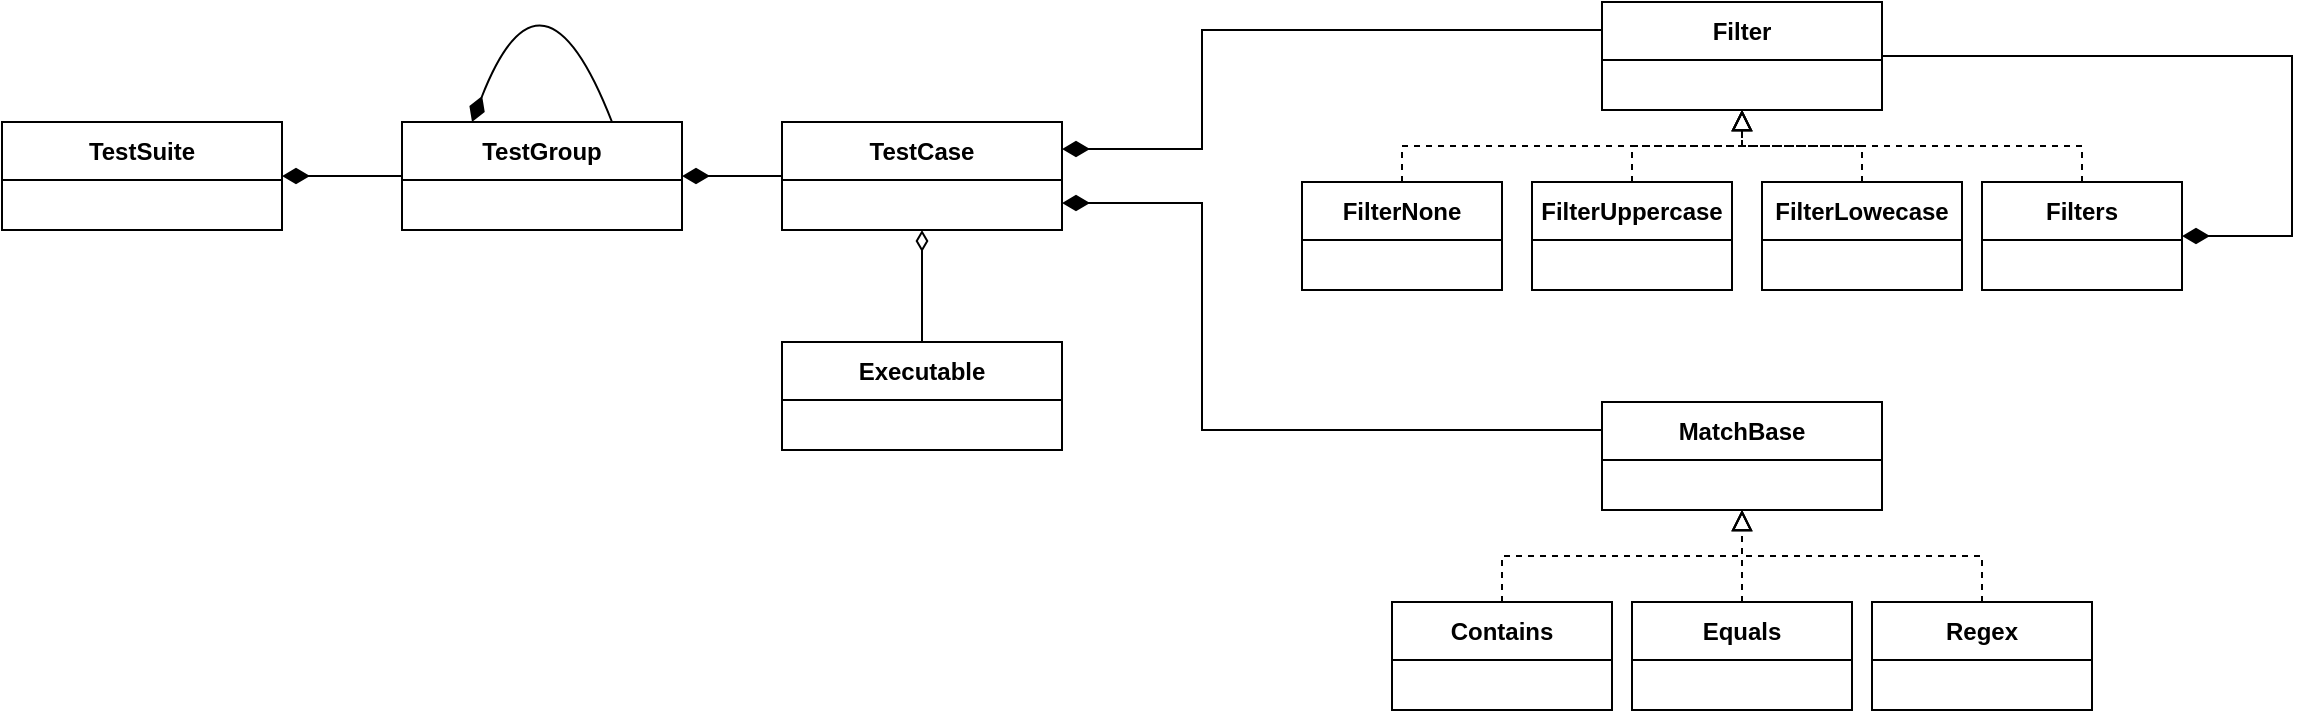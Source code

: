 <mxfile version="24.7.8">
  <diagram name="Page-1" id="SDDYr4cXONR76Y-pCY9Q">
    <mxGraphModel dx="968" dy="356" grid="1" gridSize="10" guides="1" tooltips="1" connect="1" arrows="1" fold="1" page="1" pageScale="1" pageWidth="669" pageHeight="283" math="0" shadow="0">
      <root>
        <mxCell id="0" />
        <mxCell id="1" parent="0" />
        <mxCell id="o55lcUvilVhJMJt1lzNe-1" value="TestCase" style="swimlane;fontStyle=1;align=center;verticalAlign=middle;childLayout=stackLayout;horizontal=1;startSize=29;horizontalStack=0;resizeParent=1;resizeParentMax=0;resizeLast=0;collapsible=0;marginBottom=0;html=1;whiteSpace=wrap;" vertex="1" parent="1">
          <mxGeometry x="590" y="380" width="140" height="54" as="geometry" />
        </mxCell>
        <mxCell id="o55lcUvilVhJMJt1lzNe-4" value="TestGroup" style="swimlane;fontStyle=1;align=center;verticalAlign=middle;childLayout=stackLayout;horizontal=1;startSize=29;horizontalStack=0;resizeParent=1;resizeParentMax=0;resizeLast=0;collapsible=0;marginBottom=0;html=1;whiteSpace=wrap;" vertex="1" parent="1">
          <mxGeometry x="400" y="380" width="140" height="54" as="geometry" />
        </mxCell>
        <mxCell id="o55lcUvilVhJMJt1lzNe-5" value="TestSuite" style="swimlane;fontStyle=1;align=center;verticalAlign=middle;childLayout=stackLayout;horizontal=1;startSize=29;horizontalStack=0;resizeParent=1;resizeParentMax=0;resizeLast=0;collapsible=0;marginBottom=0;html=1;whiteSpace=wrap;" vertex="1" parent="1">
          <mxGeometry x="200" y="380" width="140" height="54" as="geometry" />
        </mxCell>
        <mxCell id="o55lcUvilVhJMJt1lzNe-6" value="" style="endArrow=none;startArrow=diamondThin;endFill=0;startFill=1;html=1;verticalAlign=bottom;labelBackgroundColor=none;strokeWidth=1;startSize=11.024;endSize=11.024;rounded=0;" edge="1" parent="1" source="o55lcUvilVhJMJt1lzNe-5" target="o55lcUvilVhJMJt1lzNe-4">
          <mxGeometry width="160" relative="1" as="geometry">
            <mxPoint x="250" y="470" as="sourcePoint" />
            <mxPoint x="430" y="410" as="targetPoint" />
          </mxGeometry>
        </mxCell>
        <mxCell id="o55lcUvilVhJMJt1lzNe-8" value="" style="endArrow=none;startArrow=diamondThin;endFill=0;startFill=1;html=1;verticalAlign=bottom;labelBackgroundColor=none;strokeWidth=1;startSize=11.024;endSize=11.024;rounded=0;" edge="1" parent="1" source="o55lcUvilVhJMJt1lzNe-4" target="o55lcUvilVhJMJt1lzNe-1">
          <mxGeometry width="160" relative="1" as="geometry">
            <mxPoint x="170" y="419" as="sourcePoint" />
            <mxPoint x="320" y="510" as="targetPoint" />
          </mxGeometry>
        </mxCell>
        <mxCell id="o55lcUvilVhJMJt1lzNe-9" value="" style="endArrow=none;startArrow=diamondThin;endFill=0;startFill=1;html=1;verticalAlign=bottom;labelBackgroundColor=none;strokeWidth=1;startSize=11.024;endSize=11.024;rounded=1;exitX=0.25;exitY=0;exitDx=0;exitDy=0;entryX=0.75;entryY=0;entryDx=0;entryDy=0;edgeStyle=orthogonalEdgeStyle;curved=1;" edge="1" parent="1" source="o55lcUvilVhJMJt1lzNe-4" target="o55lcUvilVhJMJt1lzNe-4">
          <mxGeometry width="160" relative="1" as="geometry">
            <mxPoint x="180" y="429" as="sourcePoint" />
            <mxPoint x="210" y="423" as="targetPoint" />
            <Array as="points">
              <mxPoint x="470" y="290" />
            </Array>
          </mxGeometry>
        </mxCell>
        <mxCell id="o55lcUvilVhJMJt1lzNe-10" value="Executable" style="swimlane;fontStyle=1;align=center;verticalAlign=middle;childLayout=stackLayout;horizontal=1;startSize=29;horizontalStack=0;resizeParent=1;resizeParentMax=0;resizeLast=0;collapsible=0;marginBottom=0;html=1;whiteSpace=wrap;" vertex="1" parent="1">
          <mxGeometry x="590" y="490" width="140" height="54" as="geometry" />
        </mxCell>
        <mxCell id="o55lcUvilVhJMJt1lzNe-11" value="" style="endArrow=none;startArrow=diamondThin;endFill=0;startFill=0;html=1;verticalAlign=bottom;labelBackgroundColor=none;strokeWidth=1;startSize=8;endSize=8;rounded=0;" edge="1" parent="1" source="o55lcUvilVhJMJt1lzNe-1" target="o55lcUvilVhJMJt1lzNe-10">
          <mxGeometry width="160" relative="1" as="geometry">
            <mxPoint x="430" y="470" as="sourcePoint" />
            <mxPoint x="590" y="470" as="targetPoint" />
          </mxGeometry>
        </mxCell>
        <mxCell id="o55lcUvilVhJMJt1lzNe-12" value="Filter" style="swimlane;fontStyle=1;align=center;verticalAlign=middle;childLayout=stackLayout;horizontal=1;startSize=29;horizontalStack=0;resizeParent=1;resizeParentMax=0;resizeLast=0;collapsible=0;marginBottom=0;html=1;whiteSpace=wrap;" vertex="1" parent="1">
          <mxGeometry x="1000" y="320" width="140" height="54" as="geometry" />
        </mxCell>
        <mxCell id="o55lcUvilVhJMJt1lzNe-13" value="FilterNone" style="swimlane;fontStyle=1;align=center;verticalAlign=middle;childLayout=stackLayout;horizontal=1;startSize=29;horizontalStack=0;resizeParent=1;resizeParentMax=0;resizeLast=0;collapsible=0;marginBottom=0;html=1;whiteSpace=wrap;" vertex="1" parent="1">
          <mxGeometry x="850" y="410" width="100" height="54" as="geometry" />
        </mxCell>
        <mxCell id="o55lcUvilVhJMJt1lzNe-14" value="FilterUppercase" style="swimlane;fontStyle=1;align=center;verticalAlign=middle;childLayout=stackLayout;horizontal=1;startSize=29;horizontalStack=0;resizeParent=1;resizeParentMax=0;resizeLast=0;collapsible=0;marginBottom=0;html=1;whiteSpace=wrap;" vertex="1" parent="1">
          <mxGeometry x="965" y="410" width="100" height="54" as="geometry" />
        </mxCell>
        <mxCell id="o55lcUvilVhJMJt1lzNe-15" value="FilterLowecase" style="swimlane;fontStyle=1;align=center;verticalAlign=middle;childLayout=stackLayout;horizontal=1;startSize=29;horizontalStack=0;resizeParent=1;resizeParentMax=0;resizeLast=0;collapsible=0;marginBottom=0;html=1;whiteSpace=wrap;" vertex="1" parent="1">
          <mxGeometry x="1080" y="410" width="100" height="54" as="geometry" />
        </mxCell>
        <mxCell id="o55lcUvilVhJMJt1lzNe-16" value="MatchBase" style="swimlane;fontStyle=1;align=center;verticalAlign=middle;childLayout=stackLayout;horizontal=1;startSize=29;horizontalStack=0;resizeParent=1;resizeParentMax=0;resizeLast=0;collapsible=0;marginBottom=0;html=1;whiteSpace=wrap;" vertex="1" parent="1">
          <mxGeometry x="1000" y="520" width="140" height="54" as="geometry" />
        </mxCell>
        <mxCell id="o55lcUvilVhJMJt1lzNe-17" value="Contains" style="swimlane;fontStyle=1;align=center;verticalAlign=middle;childLayout=stackLayout;horizontal=1;startSize=29;horizontalStack=0;resizeParent=1;resizeParentMax=0;resizeLast=0;collapsible=0;marginBottom=0;html=1;whiteSpace=wrap;" vertex="1" parent="1">
          <mxGeometry x="895" y="620" width="110" height="54" as="geometry" />
        </mxCell>
        <mxCell id="o55lcUvilVhJMJt1lzNe-18" value="Equals" style="swimlane;fontStyle=1;align=center;verticalAlign=middle;childLayout=stackLayout;horizontal=1;startSize=29;horizontalStack=0;resizeParent=1;resizeParentMax=0;resizeLast=0;collapsible=0;marginBottom=0;html=1;whiteSpace=wrap;" vertex="1" parent="1">
          <mxGeometry x="1015" y="620" width="110" height="54" as="geometry" />
        </mxCell>
        <mxCell id="o55lcUvilVhJMJt1lzNe-19" value="Regex" style="swimlane;fontStyle=1;align=center;verticalAlign=middle;childLayout=stackLayout;horizontal=1;startSize=29;horizontalStack=0;resizeParent=1;resizeParentMax=0;resizeLast=0;collapsible=0;marginBottom=0;html=1;whiteSpace=wrap;" vertex="1" parent="1">
          <mxGeometry x="1135" y="620" width="110" height="54" as="geometry" />
        </mxCell>
        <mxCell id="o55lcUvilVhJMJt1lzNe-20" value="" style="endArrow=block;startArrow=none;endFill=0;startFill=0;endSize=8;html=1;verticalAlign=bottom;dashed=1;labelBackgroundColor=none;rounded=0;entryX=0.5;entryY=1;entryDx=0;entryDy=0;exitX=0.5;exitY=0;exitDx=0;exitDy=0;" edge="1" parent="1" source="o55lcUvilVhJMJt1lzNe-18" target="o55lcUvilVhJMJt1lzNe-16">
          <mxGeometry width="160" relative="1" as="geometry">
            <mxPoint x="980" y="536" as="sourcePoint" />
            <mxPoint x="1140" y="536" as="targetPoint" />
          </mxGeometry>
        </mxCell>
        <mxCell id="o55lcUvilVhJMJt1lzNe-21" value="" style="endArrow=block;startArrow=none;endFill=0;startFill=0;endSize=8;html=1;verticalAlign=bottom;dashed=1;labelBackgroundColor=none;rounded=0;exitX=0.5;exitY=0;exitDx=0;exitDy=0;edgeStyle=orthogonalEdgeStyle;entryX=0.5;entryY=1;entryDx=0;entryDy=0;" edge="1" parent="1" source="o55lcUvilVhJMJt1lzNe-19" target="o55lcUvilVhJMJt1lzNe-16">
          <mxGeometry width="160" relative="1" as="geometry">
            <mxPoint x="1080" y="616" as="sourcePoint" />
            <mxPoint x="1110" y="586" as="targetPoint" />
          </mxGeometry>
        </mxCell>
        <mxCell id="o55lcUvilVhJMJt1lzNe-22" value="" style="endArrow=block;startArrow=none;endFill=0;startFill=0;endSize=8;html=1;verticalAlign=bottom;dashed=1;labelBackgroundColor=none;rounded=0;exitX=0.5;exitY=0;exitDx=0;exitDy=0;edgeStyle=orthogonalEdgeStyle;entryX=0.5;entryY=1;entryDx=0;entryDy=0;" edge="1" parent="1" source="o55lcUvilVhJMJt1lzNe-17" target="o55lcUvilVhJMJt1lzNe-16">
          <mxGeometry width="160" relative="1" as="geometry">
            <mxPoint x="1200" y="616" as="sourcePoint" />
            <mxPoint x="1080" y="584" as="targetPoint" />
          </mxGeometry>
        </mxCell>
        <mxCell id="o55lcUvilVhJMJt1lzNe-24" value="" style="endArrow=none;startArrow=diamondThin;endFill=0;startFill=1;html=1;verticalAlign=bottom;labelBackgroundColor=none;strokeWidth=1;startSize=11.024;endSize=11.024;rounded=0;exitX=1;exitY=0.75;exitDx=0;exitDy=0;entryX=0;entryY=0.25;entryDx=0;entryDy=0;edgeStyle=orthogonalEdgeStyle;" edge="1" parent="1" source="o55lcUvilVhJMJt1lzNe-1" target="o55lcUvilVhJMJt1lzNe-16">
          <mxGeometry width="160" relative="1" as="geometry">
            <mxPoint x="550" y="417" as="sourcePoint" />
            <mxPoint x="600" y="417" as="targetPoint" />
            <Array as="points">
              <mxPoint x="800" y="420" />
              <mxPoint x="800" y="534" />
              <mxPoint x="1000" y="534" />
            </Array>
          </mxGeometry>
        </mxCell>
        <mxCell id="o55lcUvilVhJMJt1lzNe-25" value="Filters" style="swimlane;fontStyle=1;align=center;verticalAlign=middle;childLayout=stackLayout;horizontal=1;startSize=29;horizontalStack=0;resizeParent=1;resizeParentMax=0;resizeLast=0;collapsible=0;marginBottom=0;html=1;whiteSpace=wrap;" vertex="1" parent="1">
          <mxGeometry x="1190" y="410" width="100" height="54" as="geometry" />
        </mxCell>
        <mxCell id="o55lcUvilVhJMJt1lzNe-26" value="" style="endArrow=none;startArrow=diamondThin;endFill=0;startFill=1;html=1;verticalAlign=bottom;labelBackgroundColor=none;strokeWidth=1;startSize=11.024;endSize=11.024;rounded=0;exitX=1;exitY=0.5;exitDx=0;exitDy=0;entryX=1;entryY=0.5;entryDx=0;entryDy=0;edgeStyle=orthogonalEdgeStyle;" edge="1" parent="1" source="o55lcUvilVhJMJt1lzNe-25" target="o55lcUvilVhJMJt1lzNe-12">
          <mxGeometry width="160" relative="1" as="geometry">
            <mxPoint x="1045" y="247" as="sourcePoint" />
            <mxPoint x="1145" y="247" as="targetPoint" />
            <Array as="points">
              <mxPoint x="1345" y="437" />
              <mxPoint x="1345" y="347" />
            </Array>
          </mxGeometry>
        </mxCell>
        <mxCell id="o55lcUvilVhJMJt1lzNe-27" value="" style="endArrow=block;startArrow=none;endFill=0;startFill=0;endSize=8;html=1;verticalAlign=bottom;dashed=1;labelBackgroundColor=none;rounded=0;edgeStyle=orthogonalEdgeStyle;entryX=0.5;entryY=1;entryDx=0;entryDy=0;" edge="1" parent="1" source="o55lcUvilVhJMJt1lzNe-15" target="o55lcUvilVhJMJt1lzNe-12">
          <mxGeometry width="160" relative="1" as="geometry">
            <mxPoint x="1135" y="560" as="sourcePoint" />
            <mxPoint x="1255" y="514" as="targetPoint" />
          </mxGeometry>
        </mxCell>
        <mxCell id="o55lcUvilVhJMJt1lzNe-28" value="" style="endArrow=block;startArrow=none;endFill=0;startFill=0;endSize=8;html=1;verticalAlign=bottom;dashed=1;labelBackgroundColor=none;rounded=0;exitX=0.5;exitY=0;exitDx=0;exitDy=0;edgeStyle=orthogonalEdgeStyle;entryX=0.5;entryY=1;entryDx=0;entryDy=0;" edge="1" parent="1" source="o55lcUvilVhJMJt1lzNe-25" target="o55lcUvilVhJMJt1lzNe-12">
          <mxGeometry width="160" relative="1" as="geometry">
            <mxPoint x="995" y="526" as="sourcePoint" />
            <mxPoint x="1115" y="480" as="targetPoint" />
          </mxGeometry>
        </mxCell>
        <mxCell id="o55lcUvilVhJMJt1lzNe-29" value="" style="endArrow=block;startArrow=none;endFill=0;startFill=0;endSize=8;html=1;verticalAlign=bottom;dashed=1;labelBackgroundColor=none;rounded=0;exitX=0.5;exitY=0;exitDx=0;exitDy=0;edgeStyle=orthogonalEdgeStyle;entryX=0.5;entryY=1;entryDx=0;entryDy=0;" edge="1" parent="1" source="o55lcUvilVhJMJt1lzNe-14" target="o55lcUvilVhJMJt1lzNe-12">
          <mxGeometry width="160" relative="1" as="geometry">
            <mxPoint x="1250" y="420" as="sourcePoint" />
            <mxPoint x="1080" y="384" as="targetPoint" />
          </mxGeometry>
        </mxCell>
        <mxCell id="o55lcUvilVhJMJt1lzNe-30" value="" style="endArrow=block;startArrow=none;endFill=0;startFill=0;endSize=8;html=1;verticalAlign=bottom;dashed=1;labelBackgroundColor=none;rounded=0;exitX=0.5;exitY=0;exitDx=0;exitDy=0;edgeStyle=orthogonalEdgeStyle;entryX=0.5;entryY=1;entryDx=0;entryDy=0;" edge="1" parent="1" source="o55lcUvilVhJMJt1lzNe-13" target="o55lcUvilVhJMJt1lzNe-12">
          <mxGeometry width="160" relative="1" as="geometry">
            <mxPoint x="1260" y="430" as="sourcePoint" />
            <mxPoint x="1090" y="394" as="targetPoint" />
          </mxGeometry>
        </mxCell>
        <mxCell id="o55lcUvilVhJMJt1lzNe-31" value="" style="endArrow=none;startArrow=diamondThin;endFill=0;startFill=1;html=1;verticalAlign=bottom;labelBackgroundColor=none;strokeWidth=1;startSize=11.024;endSize=11.024;rounded=0;exitX=1;exitY=0.25;exitDx=0;exitDy=0;entryX=0;entryY=0.25;entryDx=0;entryDy=0;edgeStyle=orthogonalEdgeStyle;" edge="1" parent="1" source="o55lcUvilVhJMJt1lzNe-1" target="o55lcUvilVhJMJt1lzNe-12">
          <mxGeometry width="160" relative="1" as="geometry">
            <mxPoint x="740" y="417" as="sourcePoint" />
            <mxPoint x="1010" y="557" as="targetPoint" />
            <Array as="points">
              <mxPoint x="800" y="394" />
              <mxPoint x="800" y="334" />
              <mxPoint x="1000" y="334" />
            </Array>
          </mxGeometry>
        </mxCell>
      </root>
    </mxGraphModel>
  </diagram>
</mxfile>
